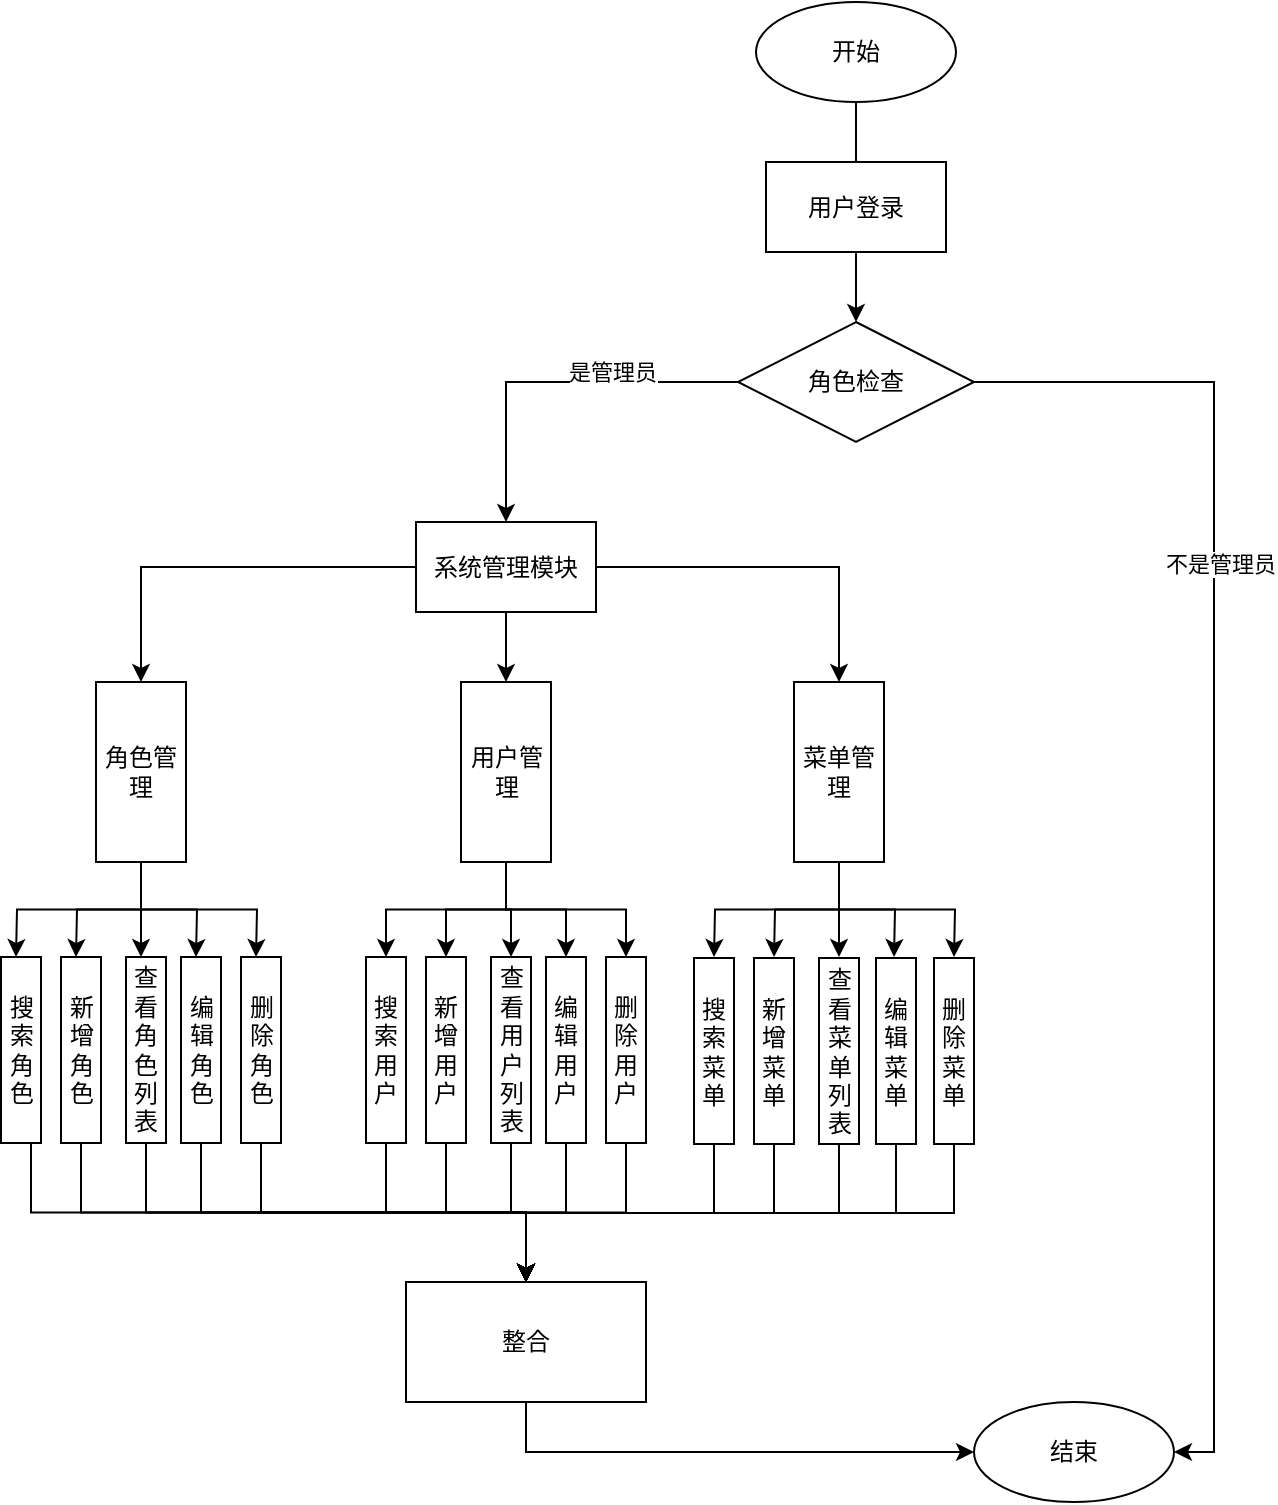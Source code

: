 <mxfile version="26.1.1">
  <diagram name="第 1 页" id="VijeoBy560Vc0VbOgYhR">
    <mxGraphModel dx="1461" dy="823" grid="1" gridSize="10" guides="1" tooltips="1" connect="1" arrows="1" fold="1" page="1" pageScale="1" pageWidth="827" pageHeight="1169" math="0" shadow="0">
      <root>
        <mxCell id="0" />
        <mxCell id="1" parent="0" />
        <mxCell id="k_0BQUAD6V21FwLF7_gD-66" value="" style="edgeStyle=orthogonalEdgeStyle;rounded=0;orthogonalLoop=1;jettySize=auto;html=1;" edge="1" parent="1" source="k_0BQUAD6V21FwLF7_gD-1" target="k_0BQUAD6V21FwLF7_gD-4">
          <mxGeometry relative="1" as="geometry" />
        </mxCell>
        <mxCell id="k_0BQUAD6V21FwLF7_gD-1" value="开始" style="ellipse;whiteSpace=wrap;html=1;" vertex="1" parent="1">
          <mxGeometry x="660" y="60" width="100" height="50" as="geometry" />
        </mxCell>
        <mxCell id="k_0BQUAD6V21FwLF7_gD-2" value="用户登录" style="whiteSpace=wrap;html=1;" vertex="1" parent="1">
          <mxGeometry x="665" y="140" width="90" height="45" as="geometry" />
        </mxCell>
        <mxCell id="k_0BQUAD6V21FwLF7_gD-67" style="edgeStyle=orthogonalEdgeStyle;rounded=0;orthogonalLoop=1;jettySize=auto;html=1;exitX=0;exitY=0.5;exitDx=0;exitDy=0;" edge="1" parent="1" source="k_0BQUAD6V21FwLF7_gD-4" target="k_0BQUAD6V21FwLF7_gD-14">
          <mxGeometry relative="1" as="geometry" />
        </mxCell>
        <mxCell id="k_0BQUAD6V21FwLF7_gD-81" value="&lt;div&gt;是管理员&lt;/div&gt;&lt;div&gt;&lt;br&gt;&lt;/div&gt;" style="edgeLabel;html=1;align=center;verticalAlign=middle;resizable=0;points=[];" vertex="1" connectable="0" parent="k_0BQUAD6V21FwLF7_gD-67">
          <mxGeometry x="-0.319" y="2" relative="1" as="geometry">
            <mxPoint as="offset" />
          </mxGeometry>
        </mxCell>
        <mxCell id="k_0BQUAD6V21FwLF7_gD-95" style="edgeStyle=orthogonalEdgeStyle;rounded=0;orthogonalLoop=1;jettySize=auto;html=1;exitX=1;exitY=0.5;exitDx=0;exitDy=0;entryX=1;entryY=0.5;entryDx=0;entryDy=0;" edge="1" parent="1" source="k_0BQUAD6V21FwLF7_gD-4" target="k_0BQUAD6V21FwLF7_gD-94">
          <mxGeometry relative="1" as="geometry" />
        </mxCell>
        <mxCell id="k_0BQUAD6V21FwLF7_gD-119" value="不是管理员" style="edgeLabel;html=1;align=center;verticalAlign=middle;resizable=0;points=[];" vertex="1" connectable="0" parent="k_0BQUAD6V21FwLF7_gD-95">
          <mxGeometry x="-0.375" y="3" relative="1" as="geometry">
            <mxPoint as="offset" />
          </mxGeometry>
        </mxCell>
        <mxCell id="k_0BQUAD6V21FwLF7_gD-4" value="角色检查" style="rhombus;whiteSpace=wrap;html=1;" vertex="1" parent="1">
          <mxGeometry x="651" y="220" width="118" height="60" as="geometry" />
        </mxCell>
        <mxCell id="k_0BQUAD6V21FwLF7_gD-106" style="edgeStyle=orthogonalEdgeStyle;rounded=0;orthogonalLoop=1;jettySize=auto;html=1;exitX=0.5;exitY=1;exitDx=0;exitDy=0;" edge="1" parent="1" source="k_0BQUAD6V21FwLF7_gD-14" target="k_0BQUAD6V21FwLF7_gD-82">
          <mxGeometry relative="1" as="geometry" />
        </mxCell>
        <mxCell id="k_0BQUAD6V21FwLF7_gD-124" style="edgeStyle=orthogonalEdgeStyle;rounded=0;orthogonalLoop=1;jettySize=auto;html=1;exitX=1;exitY=0.5;exitDx=0;exitDy=0;" edge="1" parent="1" source="k_0BQUAD6V21FwLF7_gD-14" target="k_0BQUAD6V21FwLF7_gD-88">
          <mxGeometry relative="1" as="geometry" />
        </mxCell>
        <mxCell id="k_0BQUAD6V21FwLF7_gD-125" style="edgeStyle=orthogonalEdgeStyle;rounded=0;orthogonalLoop=1;jettySize=auto;html=1;exitX=0;exitY=0.5;exitDx=0;exitDy=0;" edge="1" parent="1" source="k_0BQUAD6V21FwLF7_gD-14" target="k_0BQUAD6V21FwLF7_gD-18">
          <mxGeometry relative="1" as="geometry" />
        </mxCell>
        <mxCell id="k_0BQUAD6V21FwLF7_gD-14" value="系统管理模块" style="whiteSpace=wrap;html=1;" vertex="1" parent="1">
          <mxGeometry x="490" y="320" width="90" height="45" as="geometry" />
        </mxCell>
        <mxCell id="k_0BQUAD6V21FwLF7_gD-73" style="edgeStyle=orthogonalEdgeStyle;rounded=0;orthogonalLoop=1;jettySize=auto;html=1;exitX=1;exitY=0.5;exitDx=0;exitDy=0;entryX=0;entryY=0.5;entryDx=0;entryDy=0;" edge="1" parent="1" source="k_0BQUAD6V21FwLF7_gD-18">
          <mxGeometry relative="1" as="geometry">
            <mxPoint x="352.5" y="537.5" as="targetPoint" />
          </mxGeometry>
        </mxCell>
        <mxCell id="k_0BQUAD6V21FwLF7_gD-74" style="edgeStyle=orthogonalEdgeStyle;rounded=0;orthogonalLoop=1;jettySize=auto;html=1;exitX=1;exitY=0.5;exitDx=0;exitDy=0;entryX=0;entryY=0.5;entryDx=0;entryDy=0;" edge="1" parent="1" source="k_0BQUAD6V21FwLF7_gD-18">
          <mxGeometry relative="1" as="geometry">
            <mxPoint x="320" y="537.5" as="targetPoint" />
          </mxGeometry>
        </mxCell>
        <mxCell id="k_0BQUAD6V21FwLF7_gD-78" style="edgeStyle=orthogonalEdgeStyle;rounded=0;orthogonalLoop=1;jettySize=auto;html=1;exitX=1;exitY=0.5;exitDx=0;exitDy=0;" edge="1" parent="1" source="k_0BQUAD6V21FwLF7_gD-18">
          <mxGeometry relative="1" as="geometry">
            <mxPoint x="290" y="537.5" as="targetPoint" />
          </mxGeometry>
        </mxCell>
        <mxCell id="k_0BQUAD6V21FwLF7_gD-79" style="edgeStyle=orthogonalEdgeStyle;rounded=0;orthogonalLoop=1;jettySize=auto;html=1;exitX=1;exitY=0.5;exitDx=0;exitDy=0;" edge="1" parent="1" source="k_0BQUAD6V21FwLF7_gD-18">
          <mxGeometry relative="1" as="geometry">
            <mxPoint x="380" y="537.5" as="targetPoint" />
          </mxGeometry>
        </mxCell>
        <mxCell id="k_0BQUAD6V21FwLF7_gD-80" style="edgeStyle=orthogonalEdgeStyle;rounded=0;orthogonalLoop=1;jettySize=auto;html=1;exitX=1;exitY=0.5;exitDx=0;exitDy=0;" edge="1" parent="1" source="k_0BQUAD6V21FwLF7_gD-18">
          <mxGeometry relative="1" as="geometry">
            <mxPoint x="410" y="537.5" as="targetPoint" />
          </mxGeometry>
        </mxCell>
        <mxCell id="k_0BQUAD6V21FwLF7_gD-18" value="角色管理" style="whiteSpace=wrap;html=1;direction=south;" vertex="1" parent="1">
          <mxGeometry x="330" y="400" width="45" height="90" as="geometry" />
        </mxCell>
        <mxCell id="k_0BQUAD6V21FwLF7_gD-96" value="" style="edgeStyle=orthogonalEdgeStyle;rounded=0;orthogonalLoop=1;jettySize=auto;html=1;" edge="1" parent="1" source="k_0BQUAD6V21FwLF7_gD-82" target="k_0BQUAD6V21FwLF7_gD-86">
          <mxGeometry relative="1" as="geometry" />
        </mxCell>
        <mxCell id="k_0BQUAD6V21FwLF7_gD-97" style="edgeStyle=orthogonalEdgeStyle;rounded=0;orthogonalLoop=1;jettySize=auto;html=1;exitX=1;exitY=0.5;exitDx=0;exitDy=0;" edge="1" parent="1" source="k_0BQUAD6V21FwLF7_gD-82" target="k_0BQUAD6V21FwLF7_gD-85">
          <mxGeometry relative="1" as="geometry" />
        </mxCell>
        <mxCell id="k_0BQUAD6V21FwLF7_gD-98" style="edgeStyle=orthogonalEdgeStyle;rounded=0;orthogonalLoop=1;jettySize=auto;html=1;exitX=1;exitY=0.5;exitDx=0;exitDy=0;entryX=0;entryY=0.5;entryDx=0;entryDy=0;" edge="1" parent="1" source="k_0BQUAD6V21FwLF7_gD-82" target="k_0BQUAD6V21FwLF7_gD-87">
          <mxGeometry relative="1" as="geometry" />
        </mxCell>
        <mxCell id="k_0BQUAD6V21FwLF7_gD-99" style="edgeStyle=orthogonalEdgeStyle;rounded=0;orthogonalLoop=1;jettySize=auto;html=1;exitX=1;exitY=0.5;exitDx=0;exitDy=0;" edge="1" parent="1" source="k_0BQUAD6V21FwLF7_gD-82" target="k_0BQUAD6V21FwLF7_gD-84">
          <mxGeometry relative="1" as="geometry" />
        </mxCell>
        <mxCell id="k_0BQUAD6V21FwLF7_gD-100" style="edgeStyle=orthogonalEdgeStyle;rounded=0;orthogonalLoop=1;jettySize=auto;html=1;exitX=1;exitY=0.5;exitDx=0;exitDy=0;" edge="1" parent="1" source="k_0BQUAD6V21FwLF7_gD-82" target="k_0BQUAD6V21FwLF7_gD-83">
          <mxGeometry relative="1" as="geometry" />
        </mxCell>
        <mxCell id="k_0BQUAD6V21FwLF7_gD-82" value="用户管理" style="whiteSpace=wrap;html=1;direction=south;" vertex="1" parent="1">
          <mxGeometry x="512.5" y="400" width="45" height="90" as="geometry" />
        </mxCell>
        <mxCell id="k_0BQUAD6V21FwLF7_gD-143" style="edgeStyle=orthogonalEdgeStyle;rounded=0;orthogonalLoop=1;jettySize=auto;html=1;exitX=1;exitY=0.5;exitDx=0;exitDy=0;entryX=0.5;entryY=0;entryDx=0;entryDy=0;" edge="1" parent="1" source="k_0BQUAD6V21FwLF7_gD-83" target="k_0BQUAD6V21FwLF7_gD-131">
          <mxGeometry relative="1" as="geometry" />
        </mxCell>
        <mxCell id="k_0BQUAD6V21FwLF7_gD-83" value="删除用户" style="rounded=0;whiteSpace=wrap;html=1;direction=south;" vertex="1" parent="1">
          <mxGeometry x="585" y="537.5" width="20" height="93" as="geometry" />
        </mxCell>
        <mxCell id="k_0BQUAD6V21FwLF7_gD-142" style="edgeStyle=orthogonalEdgeStyle;rounded=0;orthogonalLoop=1;jettySize=auto;html=1;exitX=1;exitY=0.5;exitDx=0;exitDy=0;" edge="1" parent="1" source="k_0BQUAD6V21FwLF7_gD-84" target="k_0BQUAD6V21FwLF7_gD-131">
          <mxGeometry relative="1" as="geometry" />
        </mxCell>
        <mxCell id="k_0BQUAD6V21FwLF7_gD-84" value="编辑用户" style="rounded=0;whiteSpace=wrap;html=1;direction=south;" vertex="1" parent="1">
          <mxGeometry x="555" y="537.5" width="20" height="93" as="geometry" />
        </mxCell>
        <mxCell id="k_0BQUAD6V21FwLF7_gD-140" style="edgeStyle=orthogonalEdgeStyle;rounded=0;orthogonalLoop=1;jettySize=auto;html=1;exitX=1;exitY=0.5;exitDx=0;exitDy=0;" edge="1" parent="1" source="k_0BQUAD6V21FwLF7_gD-85" target="k_0BQUAD6V21FwLF7_gD-131">
          <mxGeometry relative="1" as="geometry" />
        </mxCell>
        <mxCell id="k_0BQUAD6V21FwLF7_gD-85" value="新增用户" style="rounded=0;whiteSpace=wrap;html=1;direction=south;" vertex="1" parent="1">
          <mxGeometry x="495" y="537.5" width="20" height="93" as="geometry" />
        </mxCell>
        <mxCell id="k_0BQUAD6V21FwLF7_gD-141" style="edgeStyle=orthogonalEdgeStyle;rounded=0;orthogonalLoop=1;jettySize=auto;html=1;exitX=1;exitY=0.5;exitDx=0;exitDy=0;" edge="1" parent="1" source="k_0BQUAD6V21FwLF7_gD-86" target="k_0BQUAD6V21FwLF7_gD-131">
          <mxGeometry relative="1" as="geometry" />
        </mxCell>
        <mxCell id="k_0BQUAD6V21FwLF7_gD-86" value="查看用户列表" style="rounded=0;whiteSpace=wrap;html=1;direction=south;" vertex="1" parent="1">
          <mxGeometry x="527.5" y="537.5" width="20" height="93" as="geometry" />
        </mxCell>
        <mxCell id="k_0BQUAD6V21FwLF7_gD-139" style="edgeStyle=orthogonalEdgeStyle;rounded=0;orthogonalLoop=1;jettySize=auto;html=1;exitX=1;exitY=0.5;exitDx=0;exitDy=0;" edge="1" parent="1" source="k_0BQUAD6V21FwLF7_gD-87" target="k_0BQUAD6V21FwLF7_gD-131">
          <mxGeometry relative="1" as="geometry" />
        </mxCell>
        <mxCell id="k_0BQUAD6V21FwLF7_gD-87" value="搜索用户" style="rounded=0;whiteSpace=wrap;html=1;direction=south;" vertex="1" parent="1">
          <mxGeometry x="465" y="537.5" width="20" height="93" as="geometry" />
        </mxCell>
        <mxCell id="k_0BQUAD6V21FwLF7_gD-101" value="" style="edgeStyle=orthogonalEdgeStyle;rounded=0;orthogonalLoop=1;jettySize=auto;html=1;" edge="1" parent="1" source="k_0BQUAD6V21FwLF7_gD-88">
          <mxGeometry relative="1" as="geometry">
            <mxPoint x="701.5" y="537.5" as="targetPoint" />
          </mxGeometry>
        </mxCell>
        <mxCell id="k_0BQUAD6V21FwLF7_gD-102" style="edgeStyle=orthogonalEdgeStyle;rounded=0;orthogonalLoop=1;jettySize=auto;html=1;exitX=1;exitY=0.5;exitDx=0;exitDy=0;" edge="1" parent="1" source="k_0BQUAD6V21FwLF7_gD-88">
          <mxGeometry relative="1" as="geometry">
            <mxPoint x="729" y="537.5" as="targetPoint" />
          </mxGeometry>
        </mxCell>
        <mxCell id="k_0BQUAD6V21FwLF7_gD-103" style="edgeStyle=orthogonalEdgeStyle;rounded=0;orthogonalLoop=1;jettySize=auto;html=1;exitX=1;exitY=0.5;exitDx=0;exitDy=0;" edge="1" parent="1" source="k_0BQUAD6V21FwLF7_gD-88">
          <mxGeometry relative="1" as="geometry">
            <mxPoint x="759" y="537.5" as="targetPoint" />
          </mxGeometry>
        </mxCell>
        <mxCell id="k_0BQUAD6V21FwLF7_gD-104" style="edgeStyle=orthogonalEdgeStyle;rounded=0;orthogonalLoop=1;jettySize=auto;html=1;exitX=1;exitY=0.5;exitDx=0;exitDy=0;entryX=0;entryY=0.5;entryDx=0;entryDy=0;" edge="1" parent="1" source="k_0BQUAD6V21FwLF7_gD-88">
          <mxGeometry relative="1" as="geometry">
            <mxPoint x="669" y="537.5" as="targetPoint" />
          </mxGeometry>
        </mxCell>
        <mxCell id="k_0BQUAD6V21FwLF7_gD-105" style="edgeStyle=orthogonalEdgeStyle;rounded=0;orthogonalLoop=1;jettySize=auto;html=1;exitX=1;exitY=0.5;exitDx=0;exitDy=0;" edge="1" parent="1" source="k_0BQUAD6V21FwLF7_gD-88">
          <mxGeometry relative="1" as="geometry">
            <mxPoint x="639" y="537.5" as="targetPoint" />
          </mxGeometry>
        </mxCell>
        <mxCell id="k_0BQUAD6V21FwLF7_gD-88" value="菜单管理" style="whiteSpace=wrap;html=1;direction=south;" vertex="1" parent="1">
          <mxGeometry x="679" y="400" width="45" height="90" as="geometry" />
        </mxCell>
        <mxCell id="k_0BQUAD6V21FwLF7_gD-94" value="结束" style="ellipse;whiteSpace=wrap;html=1;" vertex="1" parent="1">
          <mxGeometry x="769" y="760" width="100" height="50" as="geometry" />
        </mxCell>
        <mxCell id="k_0BQUAD6V21FwLF7_gD-148" style="edgeStyle=orthogonalEdgeStyle;rounded=0;orthogonalLoop=1;jettySize=auto;html=1;exitX=1;exitY=0.5;exitDx=0;exitDy=0;" edge="1" parent="1" source="k_0BQUAD6V21FwLF7_gD-107" target="k_0BQUAD6V21FwLF7_gD-131">
          <mxGeometry relative="1" as="geometry" />
        </mxCell>
        <mxCell id="k_0BQUAD6V21FwLF7_gD-107" value="删除菜单" style="rounded=0;whiteSpace=wrap;html=1;direction=south;" vertex="1" parent="1">
          <mxGeometry x="749" y="538" width="20" height="93" as="geometry" />
        </mxCell>
        <mxCell id="k_0BQUAD6V21FwLF7_gD-147" style="edgeStyle=orthogonalEdgeStyle;rounded=0;orthogonalLoop=1;jettySize=auto;html=1;exitX=1;exitY=0.5;exitDx=0;exitDy=0;" edge="1" parent="1" source="k_0BQUAD6V21FwLF7_gD-108" target="k_0BQUAD6V21FwLF7_gD-131">
          <mxGeometry relative="1" as="geometry" />
        </mxCell>
        <mxCell id="k_0BQUAD6V21FwLF7_gD-108" value="编辑菜单" style="rounded=0;whiteSpace=wrap;html=1;direction=south;" vertex="1" parent="1">
          <mxGeometry x="720" y="538" width="20" height="93" as="geometry" />
        </mxCell>
        <mxCell id="k_0BQUAD6V21FwLF7_gD-145" style="edgeStyle=orthogonalEdgeStyle;rounded=0;orthogonalLoop=1;jettySize=auto;html=1;exitX=1;exitY=0.5;exitDx=0;exitDy=0;entryX=0.5;entryY=0;entryDx=0;entryDy=0;" edge="1" parent="1" source="k_0BQUAD6V21FwLF7_gD-109" target="k_0BQUAD6V21FwLF7_gD-131">
          <mxGeometry relative="1" as="geometry" />
        </mxCell>
        <mxCell id="k_0BQUAD6V21FwLF7_gD-109" value="新增菜单" style="rounded=0;whiteSpace=wrap;html=1;direction=south;" vertex="1" parent="1">
          <mxGeometry x="659" y="538" width="20" height="93" as="geometry" />
        </mxCell>
        <mxCell id="k_0BQUAD6V21FwLF7_gD-146" style="edgeStyle=orthogonalEdgeStyle;rounded=0;orthogonalLoop=1;jettySize=auto;html=1;exitX=1;exitY=0.5;exitDx=0;exitDy=0;entryX=0.5;entryY=0;entryDx=0;entryDy=0;" edge="1" parent="1" source="k_0BQUAD6V21FwLF7_gD-110" target="k_0BQUAD6V21FwLF7_gD-131">
          <mxGeometry relative="1" as="geometry" />
        </mxCell>
        <mxCell id="k_0BQUAD6V21FwLF7_gD-110" value="查看菜单列表" style="rounded=0;whiteSpace=wrap;html=1;direction=south;" vertex="1" parent="1">
          <mxGeometry x="691.5" y="538" width="20" height="93" as="geometry" />
        </mxCell>
        <mxCell id="k_0BQUAD6V21FwLF7_gD-144" style="edgeStyle=orthogonalEdgeStyle;rounded=0;orthogonalLoop=1;jettySize=auto;html=1;exitX=1;exitY=0.5;exitDx=0;exitDy=0;entryX=0.5;entryY=0;entryDx=0;entryDy=0;" edge="1" parent="1" source="k_0BQUAD6V21FwLF7_gD-111" target="k_0BQUAD6V21FwLF7_gD-131">
          <mxGeometry relative="1" as="geometry" />
        </mxCell>
        <mxCell id="k_0BQUAD6V21FwLF7_gD-111" value="搜索菜单" style="rounded=0;whiteSpace=wrap;html=1;direction=south;" vertex="1" parent="1">
          <mxGeometry x="629" y="538" width="20" height="93" as="geometry" />
        </mxCell>
        <mxCell id="k_0BQUAD6V21FwLF7_gD-138" style="edgeStyle=orthogonalEdgeStyle;rounded=0;orthogonalLoop=1;jettySize=auto;html=1;exitX=1;exitY=0.5;exitDx=0;exitDy=0;" edge="1" parent="1" source="k_0BQUAD6V21FwLF7_gD-112" target="k_0BQUAD6V21FwLF7_gD-131">
          <mxGeometry relative="1" as="geometry" />
        </mxCell>
        <mxCell id="k_0BQUAD6V21FwLF7_gD-112" value="删除角色" style="rounded=0;whiteSpace=wrap;html=1;direction=south;" vertex="1" parent="1">
          <mxGeometry x="402.5" y="537.5" width="20" height="93" as="geometry" />
        </mxCell>
        <mxCell id="k_0BQUAD6V21FwLF7_gD-137" style="edgeStyle=orthogonalEdgeStyle;rounded=0;orthogonalLoop=1;jettySize=auto;html=1;exitX=1;exitY=0.5;exitDx=0;exitDy=0;" edge="1" parent="1" source="k_0BQUAD6V21FwLF7_gD-113" target="k_0BQUAD6V21FwLF7_gD-131">
          <mxGeometry relative="1" as="geometry" />
        </mxCell>
        <mxCell id="k_0BQUAD6V21FwLF7_gD-113" value="编辑角色" style="rounded=0;whiteSpace=wrap;html=1;direction=south;" vertex="1" parent="1">
          <mxGeometry x="372.5" y="537.5" width="20" height="93" as="geometry" />
        </mxCell>
        <mxCell id="k_0BQUAD6V21FwLF7_gD-135" style="edgeStyle=orthogonalEdgeStyle;rounded=0;orthogonalLoop=1;jettySize=auto;html=1;exitX=1;exitY=0.5;exitDx=0;exitDy=0;entryX=0.5;entryY=0;entryDx=0;entryDy=0;" edge="1" parent="1" source="k_0BQUAD6V21FwLF7_gD-114" target="k_0BQUAD6V21FwLF7_gD-131">
          <mxGeometry relative="1" as="geometry" />
        </mxCell>
        <mxCell id="k_0BQUAD6V21FwLF7_gD-114" value="新增角色" style="rounded=0;whiteSpace=wrap;html=1;direction=south;" vertex="1" parent="1">
          <mxGeometry x="312.5" y="537.5" width="20" height="93" as="geometry" />
        </mxCell>
        <mxCell id="k_0BQUAD6V21FwLF7_gD-136" style="edgeStyle=orthogonalEdgeStyle;rounded=0;orthogonalLoop=1;jettySize=auto;html=1;exitX=1;exitY=0.5;exitDx=0;exitDy=0;" edge="1" parent="1" source="k_0BQUAD6V21FwLF7_gD-115" target="k_0BQUAD6V21FwLF7_gD-131">
          <mxGeometry relative="1" as="geometry" />
        </mxCell>
        <mxCell id="k_0BQUAD6V21FwLF7_gD-115" value="查看角色列表" style="rounded=0;whiteSpace=wrap;html=1;direction=south;" vertex="1" parent="1">
          <mxGeometry x="345" y="537.5" width="20" height="93" as="geometry" />
        </mxCell>
        <mxCell id="k_0BQUAD6V21FwLF7_gD-134" style="edgeStyle=orthogonalEdgeStyle;rounded=0;orthogonalLoop=1;jettySize=auto;html=1;exitX=1;exitY=0.25;exitDx=0;exitDy=0;" edge="1" parent="1" source="k_0BQUAD6V21FwLF7_gD-116" target="k_0BQUAD6V21FwLF7_gD-131">
          <mxGeometry relative="1" as="geometry" />
        </mxCell>
        <mxCell id="k_0BQUAD6V21FwLF7_gD-116" value="搜索角色" style="rounded=0;whiteSpace=wrap;html=1;direction=south;" vertex="1" parent="1">
          <mxGeometry x="282.5" y="537.5" width="20" height="93" as="geometry" />
        </mxCell>
        <mxCell id="k_0BQUAD6V21FwLF7_gD-132" style="edgeStyle=orthogonalEdgeStyle;rounded=0;orthogonalLoop=1;jettySize=auto;html=1;exitX=0.5;exitY=1;exitDx=0;exitDy=0;entryX=0;entryY=0.5;entryDx=0;entryDy=0;" edge="1" parent="1" source="k_0BQUAD6V21FwLF7_gD-131" target="k_0BQUAD6V21FwLF7_gD-94">
          <mxGeometry relative="1" as="geometry" />
        </mxCell>
        <mxCell id="k_0BQUAD6V21FwLF7_gD-131" value="整合" style="rounded=0;whiteSpace=wrap;html=1;" vertex="1" parent="1">
          <mxGeometry x="485" y="700" width="120" height="60" as="geometry" />
        </mxCell>
      </root>
    </mxGraphModel>
  </diagram>
</mxfile>
